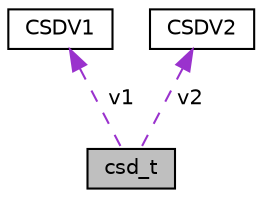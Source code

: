 digraph "csd_t"
{
  edge [fontname="Helvetica",fontsize="10",labelfontname="Helvetica",labelfontsize="10"];
  node [fontname="Helvetica",fontsize="10",shape=record];
  Node1 [label="csd_t",height=0.2,width=0.4,color="black", fillcolor="grey75", style="filled", fontcolor="black"];
  Node2 -> Node1 [dir="back",color="darkorchid3",fontsize="10",style="dashed",label=" v1" ,fontname="Helvetica"];
  Node2 [label="CSDV1",height=0.2,width=0.4,color="black", fillcolor="white", style="filled",URL="$struct_c_s_d_v1.html"];
  Node3 -> Node1 [dir="back",color="darkorchid3",fontsize="10",style="dashed",label=" v2" ,fontname="Helvetica"];
  Node3 [label="CSDV2",height=0.2,width=0.4,color="black", fillcolor="white", style="filled",URL="$struct_c_s_d_v2.html"];
}
